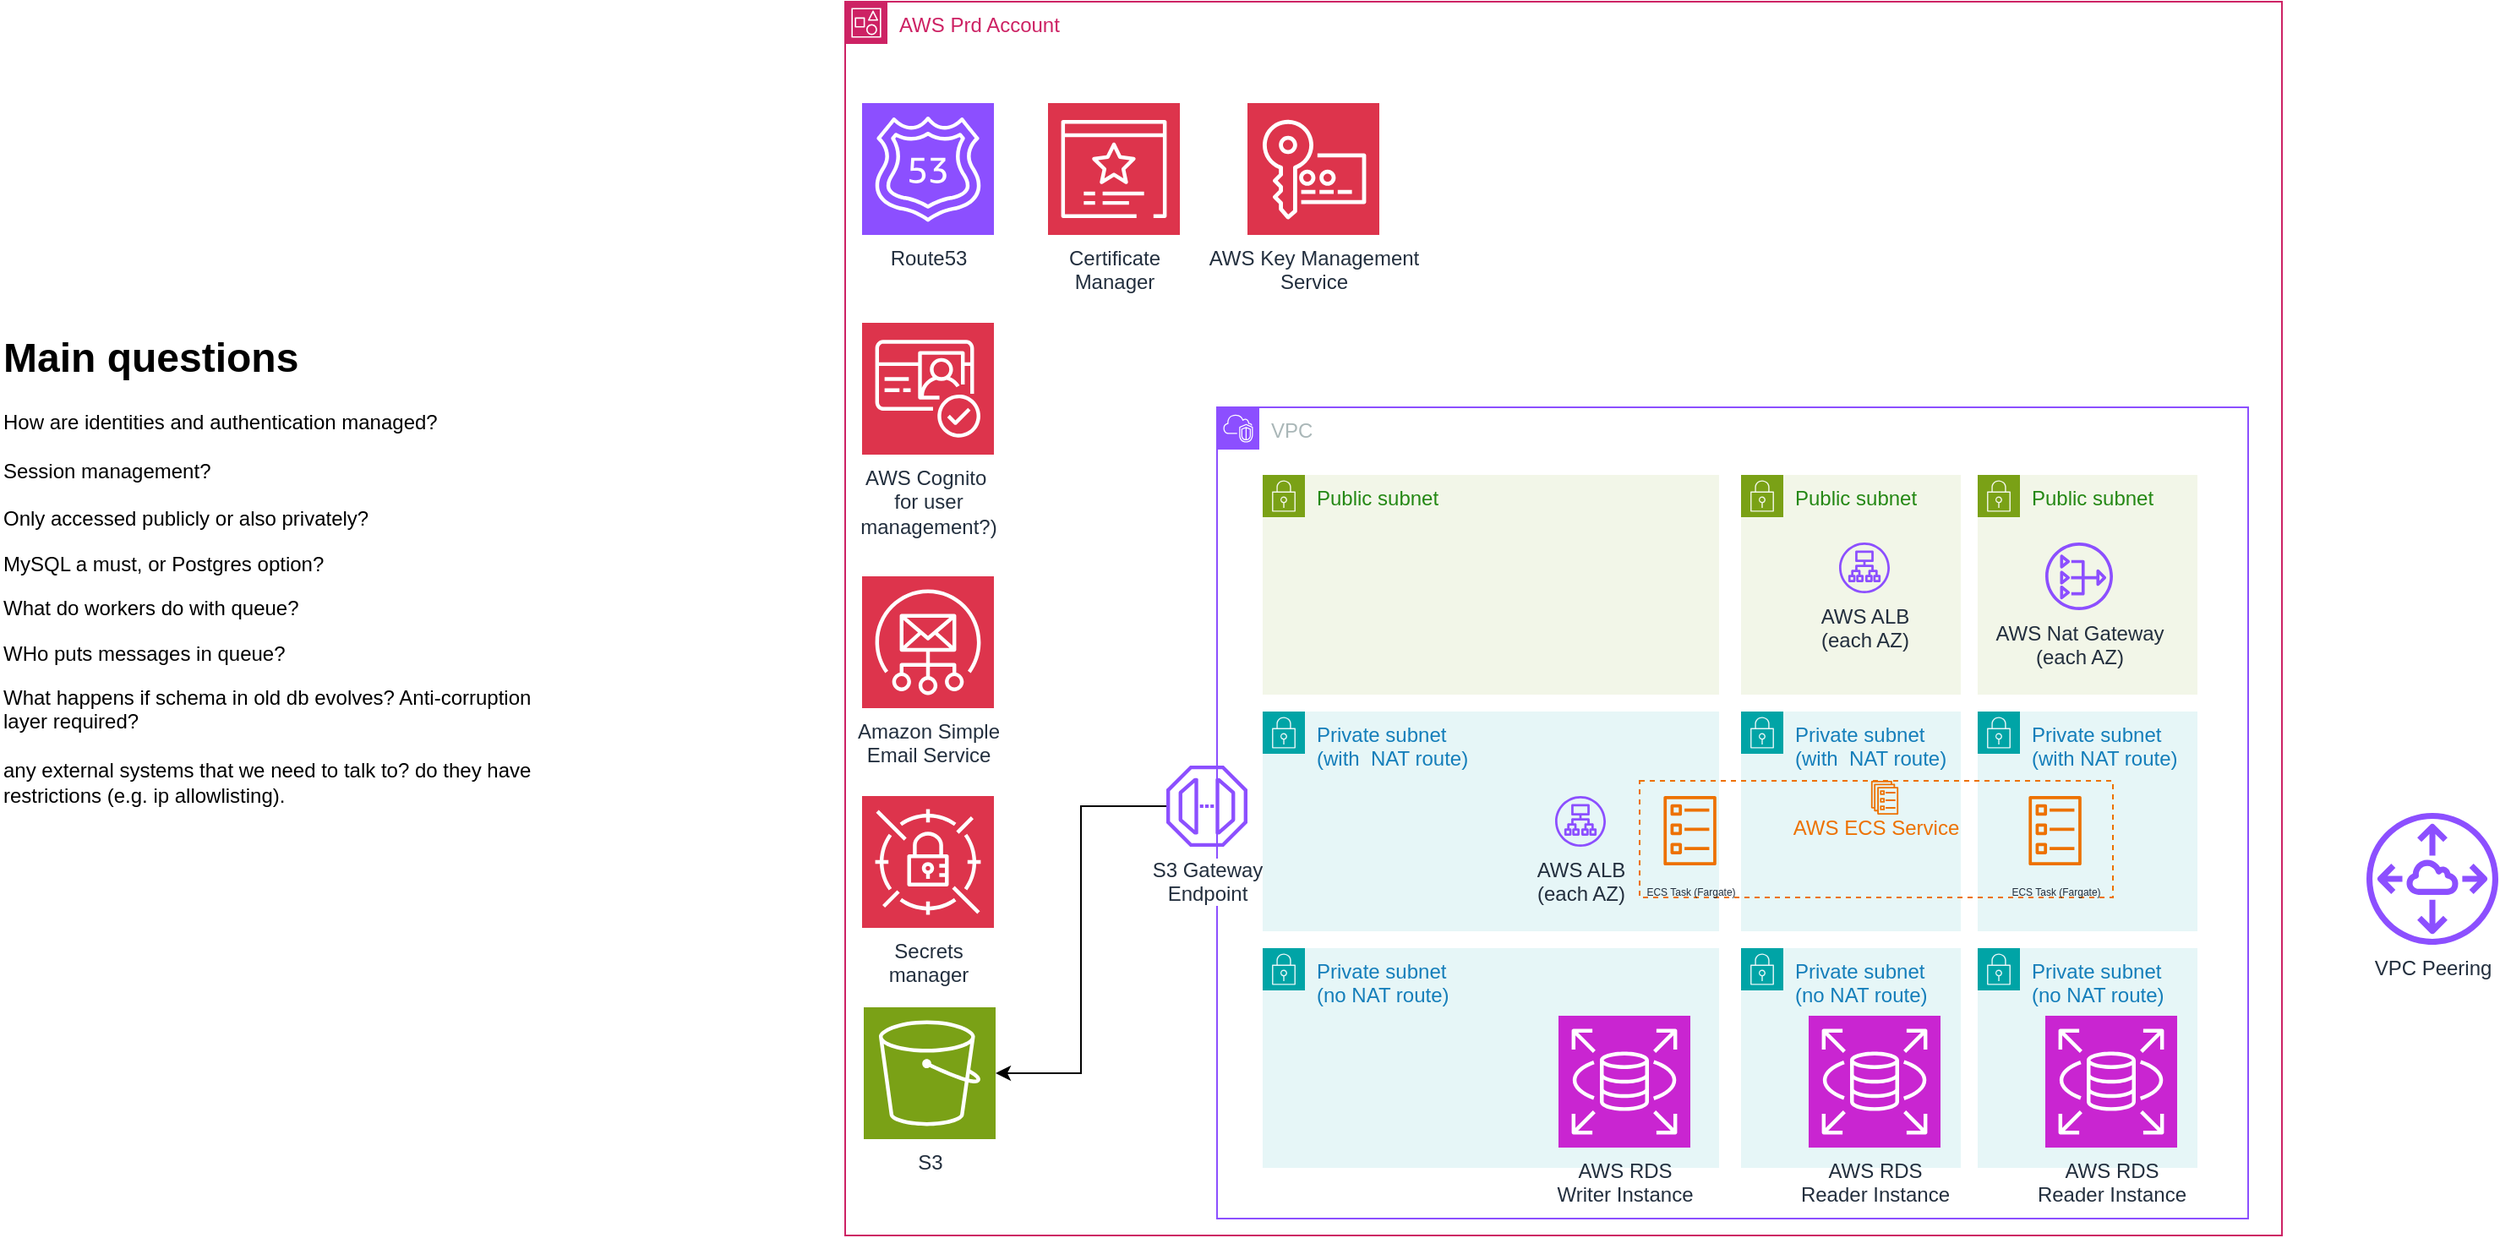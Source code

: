 <mxfile version="27.1.3">
  <diagram name="web-app" id="7FVg5mMptfWyBlxpJ3zD">
    <mxGraphModel dx="2907" dy="1952" grid="1" gridSize="10" guides="1" tooltips="1" connect="1" arrows="1" fold="1" page="1" pageScale="1" pageWidth="827" pageHeight="1169" math="0" shadow="0">
      <root>
        <mxCell id="0" />
        <mxCell id="1" value="new background" style="locked=1;" parent="0" />
        <mxCell id="7gcp-KZ2jk-KzHVOEvSe-1" value="AWS Prd Account" style="points=[[0,0],[0.25,0],[0.5,0],[0.75,0],[1,0],[1,0.25],[1,0.5],[1,0.75],[1,1],[0.75,1],[0.5,1],[0.25,1],[0,1],[0,0.75],[0,0.5],[0,0.25]];outlineConnect=0;gradientColor=none;html=1;whiteSpace=wrap;fontSize=12;fontStyle=0;container=1;pointerEvents=0;collapsible=0;recursiveResize=0;shape=mxgraph.aws4.group;grIcon=mxgraph.aws4.group_account;strokeColor=#CD2264;fillColor=none;verticalAlign=top;align=left;spacingLeft=30;fontColor=#CD2264;dashed=0;" parent="1" vertex="1">
          <mxGeometry x="-410" y="-10" width="850" height="730" as="geometry" />
        </mxCell>
        <mxCell id="7gcp-KZ2jk-KzHVOEvSe-18" value="new vpc" style="locked=1;" parent="0" />
        <mxCell id="7gcp-KZ2jk-KzHVOEvSe-19" value="VPC" style="points=[[0,0],[0.25,0],[0.5,0],[0.75,0],[1,0],[1,0.25],[1,0.5],[1,0.75],[1,1],[0.75,1],[0.5,1],[0.25,1],[0,1],[0,0.75],[0,0.5],[0,0.25]];outlineConnect=0;gradientColor=none;html=1;whiteSpace=wrap;fontSize=12;fontStyle=0;container=1;pointerEvents=0;collapsible=0;recursiveResize=0;shape=mxgraph.aws4.group;grIcon=mxgraph.aws4.group_vpc2;strokeColor=#8C4FFF;fillColor=none;verticalAlign=top;align=left;spacingLeft=30;fontColor=#AAB7B8;dashed=0;" parent="7gcp-KZ2jk-KzHVOEvSe-18" vertex="1">
          <mxGeometry x="-190" y="230" width="610" height="480" as="geometry" />
        </mxCell>
        <mxCell id="7gcp-KZ2jk-KzHVOEvSe-22" value="Public subnet" style="points=[[0,0],[0.25,0],[0.5,0],[0.75,0],[1,0],[1,0.25],[1,0.5],[1,0.75],[1,1],[0.75,1],[0.5,1],[0.25,1],[0,1],[0,0.75],[0,0.5],[0,0.25]];outlineConnect=0;gradientColor=none;html=1;whiteSpace=wrap;fontSize=12;fontStyle=0;container=1;pointerEvents=0;collapsible=0;recursiveResize=0;shape=mxgraph.aws4.group;grIcon=mxgraph.aws4.group_security_group;grStroke=0;strokeColor=#7AA116;fillColor=#F2F6E8;verticalAlign=top;align=left;spacingLeft=30;fontColor=#248814;dashed=0;" parent="7gcp-KZ2jk-KzHVOEvSe-19" vertex="1">
          <mxGeometry x="27" y="40" width="270" height="130" as="geometry" />
        </mxCell>
        <mxCell id="7gcp-KZ2jk-KzHVOEvSe-25" value="Private subnet&lt;br&gt;(with&amp;nbsp; NAT route)" style="points=[[0,0],[0.25,0],[0.5,0],[0.75,0],[1,0],[1,0.25],[1,0.5],[1,0.75],[1,1],[0.75,1],[0.5,1],[0.25,1],[0,1],[0,0.75],[0,0.5],[0,0.25]];outlineConnect=0;gradientColor=none;html=1;whiteSpace=wrap;fontSize=12;fontStyle=0;container=1;pointerEvents=0;collapsible=0;recursiveResize=0;shape=mxgraph.aws4.group;grIcon=mxgraph.aws4.group_security_group;grStroke=0;strokeColor=#00A4A6;fillColor=#E6F6F7;verticalAlign=top;align=left;spacingLeft=30;fontColor=#147EBA;dashed=0;" parent="7gcp-KZ2jk-KzHVOEvSe-19" vertex="1">
          <mxGeometry x="27" y="180" width="270" height="130" as="geometry" />
        </mxCell>
        <mxCell id="7gcp-KZ2jk-KzHVOEvSe-28" value="Private subnet&lt;br&gt;(no NAT route)" style="points=[[0,0],[0.25,0],[0.5,0],[0.75,0],[1,0],[1,0.25],[1,0.5],[1,0.75],[1,1],[0.75,1],[0.5,1],[0.25,1],[0,1],[0,0.75],[0,0.5],[0,0.25]];outlineConnect=0;gradientColor=none;html=1;whiteSpace=wrap;fontSize=12;fontStyle=0;container=1;pointerEvents=0;collapsible=0;recursiveResize=0;shape=mxgraph.aws4.group;grIcon=mxgraph.aws4.group_security_group;grStroke=0;strokeColor=#00A4A6;fillColor=#E6F6F7;verticalAlign=top;align=left;spacingLeft=30;fontColor=#147EBA;dashed=0;" parent="7gcp-KZ2jk-KzHVOEvSe-19" vertex="1">
          <mxGeometry x="27" y="320" width="270" height="130" as="geometry" />
        </mxCell>
        <mxCell id="7gcp-KZ2jk-KzHVOEvSe-23" value="Public subnet" style="points=[[0,0],[0.25,0],[0.5,0],[0.75,0],[1,0],[1,0.25],[1,0.5],[1,0.75],[1,1],[0.75,1],[0.5,1],[0.25,1],[0,1],[0,0.75],[0,0.5],[0,0.25]];outlineConnect=0;gradientColor=none;html=1;whiteSpace=wrap;fontSize=12;fontStyle=0;container=1;pointerEvents=0;collapsible=0;recursiveResize=0;shape=mxgraph.aws4.group;grIcon=mxgraph.aws4.group_security_group;grStroke=0;strokeColor=#7AA116;fillColor=#F2F6E8;verticalAlign=top;align=left;spacingLeft=30;fontColor=#248814;dashed=0;" parent="7gcp-KZ2jk-KzHVOEvSe-19" vertex="1">
          <mxGeometry x="310" y="40" width="130" height="130" as="geometry" />
        </mxCell>
        <mxCell id="7gcp-KZ2jk-KzHVOEvSe-24" value="Public subnet" style="points=[[0,0],[0.25,0],[0.5,0],[0.75,0],[1,0],[1,0.25],[1,0.5],[1,0.75],[1,1],[0.75,1],[0.5,1],[0.25,1],[0,1],[0,0.75],[0,0.5],[0,0.25]];outlineConnect=0;gradientColor=none;html=1;whiteSpace=wrap;fontSize=12;fontStyle=0;container=1;pointerEvents=0;collapsible=0;recursiveResize=0;shape=mxgraph.aws4.group;grIcon=mxgraph.aws4.group_security_group;grStroke=0;strokeColor=#7AA116;fillColor=#F2F6E8;verticalAlign=top;align=left;spacingLeft=30;fontColor=#248814;dashed=0;" parent="7gcp-KZ2jk-KzHVOEvSe-19" vertex="1">
          <mxGeometry x="450" y="40" width="130" height="130" as="geometry" />
        </mxCell>
        <mxCell id="9FbU15Thdnti-AI83fav-2" value="AWS Nat Gateway&lt;br&gt;(each AZ)" style="sketch=0;outlineConnect=0;fontColor=#232F3E;gradientColor=none;fillColor=#8C4FFF;strokeColor=none;dashed=0;verticalLabelPosition=bottom;verticalAlign=top;align=center;html=1;fontSize=12;fontStyle=0;aspect=fixed;pointerEvents=1;shape=mxgraph.aws4.nat_gateway;" vertex="1" parent="7gcp-KZ2jk-KzHVOEvSe-24">
          <mxGeometry x="40" y="40" width="40" height="40" as="geometry" />
        </mxCell>
        <mxCell id="7gcp-KZ2jk-KzHVOEvSe-26" value="Private subnet&lt;br&gt;(with&amp;nbsp; NAT route)" style="points=[[0,0],[0.25,0],[0.5,0],[0.75,0],[1,0],[1,0.25],[1,0.5],[1,0.75],[1,1],[0.75,1],[0.5,1],[0.25,1],[0,1],[0,0.75],[0,0.5],[0,0.25]];outlineConnect=0;gradientColor=none;html=1;whiteSpace=wrap;fontSize=12;fontStyle=0;container=1;pointerEvents=0;collapsible=0;recursiveResize=0;shape=mxgraph.aws4.group;grIcon=mxgraph.aws4.group_security_group;grStroke=0;strokeColor=#00A4A6;fillColor=#E6F6F7;verticalAlign=top;align=left;spacingLeft=30;fontColor=#147EBA;dashed=0;" parent="7gcp-KZ2jk-KzHVOEvSe-19" vertex="1">
          <mxGeometry x="310" y="180" width="130" height="130" as="geometry" />
        </mxCell>
        <mxCell id="7gcp-KZ2jk-KzHVOEvSe-27" value="Private subnet&lt;br&gt;(with NAT route)" style="points=[[0,0],[0.25,0],[0.5,0],[0.75,0],[1,0],[1,0.25],[1,0.5],[1,0.75],[1,1],[0.75,1],[0.5,1],[0.25,1],[0,1],[0,0.75],[0,0.5],[0,0.25]];outlineConnect=0;gradientColor=none;html=1;whiteSpace=wrap;fontSize=12;fontStyle=0;container=1;pointerEvents=0;collapsible=0;recursiveResize=0;shape=mxgraph.aws4.group;grIcon=mxgraph.aws4.group_security_group;grStroke=0;strokeColor=#00A4A6;fillColor=#E6F6F7;verticalAlign=top;align=left;spacingLeft=30;fontColor=#147EBA;dashed=0;" parent="7gcp-KZ2jk-KzHVOEvSe-19" vertex="1">
          <mxGeometry x="450" y="180" width="130" height="130" as="geometry" />
        </mxCell>
        <mxCell id="7gcp-KZ2jk-KzHVOEvSe-29" value="Private subnet&lt;br&gt;(no NAT route)" style="points=[[0,0],[0.25,0],[0.5,0],[0.75,0],[1,0],[1,0.25],[1,0.5],[1,0.75],[1,1],[0.75,1],[0.5,1],[0.25,1],[0,1],[0,0.75],[0,0.5],[0,0.25]];outlineConnect=0;gradientColor=none;html=1;whiteSpace=wrap;fontSize=12;fontStyle=0;container=1;pointerEvents=0;collapsible=0;recursiveResize=0;shape=mxgraph.aws4.group;grIcon=mxgraph.aws4.group_security_group;grStroke=0;strokeColor=#00A4A6;fillColor=#E6F6F7;verticalAlign=top;align=left;spacingLeft=30;fontColor=#147EBA;dashed=0;" parent="7gcp-KZ2jk-KzHVOEvSe-19" vertex="1">
          <mxGeometry x="310" y="320" width="130" height="130" as="geometry" />
        </mxCell>
        <mxCell id="7gcp-KZ2jk-KzHVOEvSe-30" value="Private subnet&lt;br&gt;(no NAT route)" style="points=[[0,0],[0.25,0],[0.5,0],[0.75,0],[1,0],[1,0.25],[1,0.5],[1,0.75],[1,1],[0.75,1],[0.5,1],[0.25,1],[0,1],[0,0.75],[0,0.5],[0,0.25]];outlineConnect=0;gradientColor=none;html=1;whiteSpace=wrap;fontSize=12;fontStyle=0;container=1;pointerEvents=0;collapsible=0;recursiveResize=0;shape=mxgraph.aws4.group;grIcon=mxgraph.aws4.group_security_group;grStroke=0;strokeColor=#00A4A6;fillColor=#E6F6F7;verticalAlign=top;align=left;spacingLeft=30;fontColor=#147EBA;dashed=0;" parent="7gcp-KZ2jk-KzHVOEvSe-19" vertex="1">
          <mxGeometry x="450" y="320" width="130" height="130" as="geometry" />
        </mxCell>
        <mxCell id="9FbU15Thdnti-AI83fav-3" value="VPC Peering" style="sketch=0;outlineConnect=0;fontColor=#232F3E;gradientColor=none;fillColor=#8C4FFF;strokeColor=none;dashed=0;verticalLabelPosition=bottom;verticalAlign=top;align=center;html=1;fontSize=12;fontStyle=0;aspect=fixed;pointerEvents=1;shape=mxgraph.aws4.peering;" vertex="1" parent="7gcp-KZ2jk-KzHVOEvSe-18">
          <mxGeometry x="490" y="470" width="78" height="78" as="geometry" />
        </mxCell>
        <mxCell id="7gcp-KZ2jk-KzHVOEvSe-4" value="new webapp" style="" parent="0" />
        <mxCell id="7gcp-KZ2jk-KzHVOEvSe-21" value="AWS ALB&lt;br&gt;(each AZ)" style="sketch=0;outlineConnect=0;fontColor=#232F3E;gradientColor=none;fillColor=#8C4FFF;strokeColor=none;dashed=0;verticalLabelPosition=bottom;verticalAlign=top;align=center;html=1;fontSize=12;fontStyle=0;aspect=fixed;pointerEvents=1;shape=mxgraph.aws4.application_load_balancer;container=1;" parent="7gcp-KZ2jk-KzHVOEvSe-4" vertex="1" collapsed="1">
          <mxGeometry x="-20" y="460" width="90" height="30" as="geometry">
            <mxRectangle x="170" y="450" width="78" height="78" as="alternateBounds" />
          </mxGeometry>
        </mxCell>
        <mxCell id="7gcp-KZ2jk-KzHVOEvSe-35" value="" style="sketch=0;outlineConnect=0;fontColor=#232F3E;gradientColor=none;fillColor=#ED7100;strokeColor=none;dashed=0;verticalLabelPosition=bottom;verticalAlign=top;align=center;html=1;fontSize=12;fontStyle=0;aspect=fixed;pointerEvents=1;shape=mxgraph.aws4.ecs_service;container=1;" parent="7gcp-KZ2jk-KzHVOEvSe-21" vertex="1" collapsed="1">
          <mxGeometry x="87.5" y="-9" width="25" height="20" as="geometry">
            <mxRectangle x="200" y="472" width="39" height="48" as="alternateBounds" />
          </mxGeometry>
        </mxCell>
        <mxCell id="7gcp-KZ2jk-KzHVOEvSe-37" value="" style="group" parent="7gcp-KZ2jk-KzHVOEvSe-4" vertex="1" connectable="0">
          <mxGeometry x="70" y="451" width="270" height="69" as="geometry" />
        </mxCell>
        <mxCell id="7gcp-KZ2jk-KzHVOEvSe-34" value="&lt;br&gt;&lt;font style=&quot;color: light-dark(rgb(237, 113, 0), rgb(132, 148, 170));&quot;&gt;AWS ECS Service&lt;/font&gt;" style="fillColor=none;strokeColor=light-dark(#ED7100,#8494AA);dashed=1;verticalAlign=top;fontStyle=0;fontColor=#5A6C86;whiteSpace=wrap;html=1;" parent="7gcp-KZ2jk-KzHVOEvSe-37" vertex="1">
          <mxGeometry x="-10" width="280" height="69" as="geometry" />
        </mxCell>
        <mxCell id="7gcp-KZ2jk-KzHVOEvSe-32" value="" style="sketch=0;outlineConnect=0;fontColor=#232F3E;gradientColor=none;fillColor=#ED7100;strokeColor=none;dashed=0;verticalLabelPosition=bottom;verticalAlign=top;align=center;html=1;fontSize=12;fontStyle=0;aspect=fixed;pointerEvents=1;shape=mxgraph.aws4.ecs_service;container=1;" parent="7gcp-KZ2jk-KzHVOEvSe-37" vertex="1" collapsed="1">
          <mxGeometry x="122.5" width="25" height="20" as="geometry">
            <mxRectangle x="122.5" width="39" height="48" as="alternateBounds" />
          </mxGeometry>
        </mxCell>
        <mxCell id="7gcp-KZ2jk-KzHVOEvSe-38" value="&lt;font style=&quot;font-size: 6px;&quot;&gt;ECS Task (Fargate)&lt;/font&gt;" style="sketch=0;outlineConnect=0;fontColor=#232F3E;gradientColor=none;fillColor=#ED7100;strokeColor=none;dashed=0;verticalLabelPosition=bottom;verticalAlign=top;align=center;html=1;fontSize=12;fontStyle=0;aspect=fixed;pointerEvents=1;shape=mxgraph.aws4.ecs_task;" parent="7gcp-KZ2jk-KzHVOEvSe-37" vertex="1">
          <mxGeometry x="4" y="9" width="31.6" height="41" as="geometry" />
        </mxCell>
        <mxCell id="7gcp-KZ2jk-KzHVOEvSe-40" value="&lt;font style=&quot;font-size: 6px;&quot;&gt;ECS Task (Fargate)&lt;/font&gt;" style="sketch=0;outlineConnect=0;fontColor=#232F3E;gradientColor=none;fillColor=#ED7100;strokeColor=none;dashed=0;verticalLabelPosition=bottom;verticalAlign=top;align=center;html=1;fontSize=12;fontStyle=0;aspect=fixed;pointerEvents=1;shape=mxgraph.aws4.ecs_task;" parent="7gcp-KZ2jk-KzHVOEvSe-37" vertex="1">
          <mxGeometry x="220" y="9" width="31.6" height="41" as="geometry" />
        </mxCell>
        <mxCell id="7gcp-KZ2jk-KzHVOEvSe-41" value="AWS RDS&lt;br&gt;Writer Instance" style="sketch=0;points=[[0,0,0],[0.25,0,0],[0.5,0,0],[0.75,0,0],[1,0,0],[0,1,0],[0.25,1,0],[0.5,1,0],[0.75,1,0],[1,1,0],[0,0.25,0],[0,0.5,0],[0,0.75,0],[1,0.25,0],[1,0.5,0],[1,0.75,0]];outlineConnect=0;fontColor=#232F3E;fillColor=#C925D1;strokeColor=#ffffff;dashed=0;verticalLabelPosition=bottom;verticalAlign=top;align=center;html=1;fontSize=12;fontStyle=0;aspect=fixed;shape=mxgraph.aws4.resourceIcon;resIcon=mxgraph.aws4.rds;" parent="7gcp-KZ2jk-KzHVOEvSe-4" vertex="1">
          <mxGeometry x="12" y="590" width="78" height="78" as="geometry" />
        </mxCell>
        <mxCell id="7gcp-KZ2jk-KzHVOEvSe-42" value="AWS RDS&lt;br&gt;Reader Instance" style="sketch=0;points=[[0,0,0],[0.25,0,0],[0.5,0,0],[0.75,0,0],[1,0,0],[0,1,0],[0.25,1,0],[0.5,1,0],[0.75,1,0],[1,1,0],[0,0.25,0],[0,0.5,0],[0,0.75,0],[1,0.25,0],[1,0.5,0],[1,0.75,0]];outlineConnect=0;fontColor=#232F3E;fillColor=#C925D1;strokeColor=#ffffff;dashed=0;verticalLabelPosition=bottom;verticalAlign=top;align=center;html=1;fontSize=12;fontStyle=0;aspect=fixed;shape=mxgraph.aws4.resourceIcon;resIcon=mxgraph.aws4.rds;" parent="7gcp-KZ2jk-KzHVOEvSe-4" vertex="1">
          <mxGeometry x="160" y="590" width="78" height="78" as="geometry" />
        </mxCell>
        <mxCell id="7gcp-KZ2jk-KzHVOEvSe-44" value="AWS RDS&lt;br&gt;Reader Instance" style="sketch=0;points=[[0,0,0],[0.25,0,0],[0.5,0,0],[0.75,0,0],[1,0,0],[0,1,0],[0.25,1,0],[0.5,1,0],[0.75,1,0],[1,1,0],[0,0.25,0],[0,0.5,0],[0,0.75,0],[1,0.25,0],[1,0.5,0],[1,0.75,0]];outlineConnect=0;fontColor=#232F3E;fillColor=#C925D1;strokeColor=#ffffff;dashed=0;verticalLabelPosition=bottom;verticalAlign=top;align=center;html=1;fontSize=12;fontStyle=0;aspect=fixed;shape=mxgraph.aws4.resourceIcon;resIcon=mxgraph.aws4.rds;" parent="7gcp-KZ2jk-KzHVOEvSe-4" vertex="1">
          <mxGeometry x="300" y="590" width="78" height="78" as="geometry" />
        </mxCell>
        <mxCell id="9FbU15Thdnti-AI83fav-10" value="AWS ALB&lt;br&gt;(each AZ)" style="sketch=0;outlineConnect=0;fontColor=#232F3E;gradientColor=none;fillColor=#8C4FFF;strokeColor=none;dashed=0;verticalLabelPosition=bottom;verticalAlign=top;align=center;html=1;fontSize=12;fontStyle=0;aspect=fixed;pointerEvents=1;shape=mxgraph.aws4.application_load_balancer;container=1;" vertex="1" collapsed="1" parent="7gcp-KZ2jk-KzHVOEvSe-4">
          <mxGeometry x="148" y="310" width="90" height="30" as="geometry">
            <mxRectangle x="170" y="450" width="78" height="78" as="alternateBounds" />
          </mxGeometry>
        </mxCell>
        <mxCell id="9FbU15Thdnti-AI83fav-11" value="" style="sketch=0;outlineConnect=0;fontColor=#232F3E;gradientColor=none;fillColor=#ED7100;strokeColor=none;dashed=0;verticalLabelPosition=bottom;verticalAlign=top;align=center;html=1;fontSize=12;fontStyle=0;aspect=fixed;pointerEvents=1;shape=mxgraph.aws4.ecs_service;container=1;" vertex="1" collapsed="1" parent="9FbU15Thdnti-AI83fav-10">
          <mxGeometry x="87.5" y="-9" width="25" height="20" as="geometry">
            <mxRectangle x="200" y="472" width="39" height="48" as="alternateBounds" />
          </mxGeometry>
        </mxCell>
        <mxCell id="9FbU15Thdnti-AI83fav-14" value="Route53" style="sketch=0;points=[[0,0,0],[0.25,0,0],[0.5,0,0],[0.75,0,0],[1,0,0],[0,1,0],[0.25,1,0],[0.5,1,0],[0.75,1,0],[1,1,0],[0,0.25,0],[0,0.5,0],[0,0.75,0],[1,0.25,0],[1,0.5,0],[1,0.75,0]];outlineConnect=0;fontColor=#232F3E;fillColor=#8C4FFF;strokeColor=#ffffff;dashed=0;verticalLabelPosition=bottom;verticalAlign=top;align=center;html=1;fontSize=12;fontStyle=0;aspect=fixed;shape=mxgraph.aws4.resourceIcon;resIcon=mxgraph.aws4.route_53;" vertex="1" parent="7gcp-KZ2jk-KzHVOEvSe-4">
          <mxGeometry x="-400" y="50" width="78" height="78" as="geometry" />
        </mxCell>
        <mxCell id="9FbU15Thdnti-AI83fav-53" value="AWS Cognito&amp;nbsp;&lt;br&gt;for user &lt;br&gt;management?)" style="sketch=0;points=[[0,0,0],[0.25,0,0],[0.5,0,0],[0.75,0,0],[1,0,0],[0,1,0],[0.25,1,0],[0.5,1,0],[0.75,1,0],[1,1,0],[0,0.25,0],[0,0.5,0],[0,0.75,0],[1,0.25,0],[1,0.5,0],[1,0.75,0]];outlineConnect=0;fontColor=#232F3E;fillColor=#DD344C;strokeColor=#ffffff;dashed=0;verticalLabelPosition=bottom;verticalAlign=top;align=center;html=1;fontSize=12;fontStyle=0;aspect=fixed;shape=mxgraph.aws4.resourceIcon;resIcon=mxgraph.aws4.cognito;" vertex="1" parent="7gcp-KZ2jk-KzHVOEvSe-4">
          <mxGeometry x="-400" y="180" width="78" height="78" as="geometry" />
        </mxCell>
        <mxCell id="9FbU15Thdnti-AI83fav-55" value="Amazon Simple &lt;br&gt;Email Service" style="sketch=0;points=[[0,0,0],[0.25,0,0],[0.5,0,0],[0.75,0,0],[1,0,0],[0,1,0],[0.25,1,0],[0.5,1,0],[0.75,1,0],[1,1,0],[0,0.25,0],[0,0.5,0],[0,0.75,0],[1,0.25,0],[1,0.5,0],[1,0.75,0]];outlineConnect=0;fontColor=#232F3E;fillColor=#DD344C;strokeColor=#ffffff;dashed=0;verticalLabelPosition=bottom;verticalAlign=top;align=center;html=1;fontSize=12;fontStyle=0;aspect=fixed;shape=mxgraph.aws4.resourceIcon;resIcon=mxgraph.aws4.simple_email_service;" vertex="1" parent="7gcp-KZ2jk-KzHVOEvSe-4">
          <mxGeometry x="-400" y="330" width="78" height="78" as="geometry" />
        </mxCell>
        <mxCell id="9FbU15Thdnti-AI83fav-73" value="Secrets &lt;br&gt;manager" style="sketch=0;points=[[0,0,0],[0.25,0,0],[0.5,0,0],[0.75,0,0],[1,0,0],[0,1,0],[0.25,1,0],[0.5,1,0],[0.75,1,0],[1,1,0],[0,0.25,0],[0,0.5,0],[0,0.75,0],[1,0.25,0],[1,0.5,0],[1,0.75,0]];outlineConnect=0;fontColor=#232F3E;fillColor=#DD344C;strokeColor=#ffffff;dashed=0;verticalLabelPosition=bottom;verticalAlign=top;align=center;html=1;fontSize=12;fontStyle=0;aspect=fixed;shape=mxgraph.aws4.resourceIcon;resIcon=mxgraph.aws4.secrets_manager;" vertex="1" parent="7gcp-KZ2jk-KzHVOEvSe-4">
          <mxGeometry x="-400" y="460" width="78" height="78" as="geometry" />
        </mxCell>
        <mxCell id="9FbU15Thdnti-AI83fav-74" value="Certificate &lt;br&gt;Manager" style="sketch=0;points=[[0,0,0],[0.25,0,0],[0.5,0,0],[0.75,0,0],[1,0,0],[0,1,0],[0.25,1,0],[0.5,1,0],[0.75,1,0],[1,1,0],[0,0.25,0],[0,0.5,0],[0,0.75,0],[1,0.25,0],[1,0.5,0],[1,0.75,0]];outlineConnect=0;fontColor=#232F3E;fillColor=#DD344C;strokeColor=#ffffff;dashed=0;verticalLabelPosition=bottom;verticalAlign=top;align=center;html=1;fontSize=12;fontStyle=0;aspect=fixed;shape=mxgraph.aws4.resourceIcon;resIcon=mxgraph.aws4.certificate_manager_3;" vertex="1" parent="7gcp-KZ2jk-KzHVOEvSe-4">
          <mxGeometry x="-290" y="50" width="78" height="78" as="geometry" />
        </mxCell>
        <mxCell id="9FbU15Thdnti-AI83fav-75" value="S3" style="sketch=0;points=[[0,0,0],[0.25,0,0],[0.5,0,0],[0.75,0,0],[1,0,0],[0,1,0],[0.25,1,0],[0.5,1,0],[0.75,1,0],[1,1,0],[0,0.25,0],[0,0.5,0],[0,0.75,0],[1,0.25,0],[1,0.5,0],[1,0.75,0]];outlineConnect=0;fontColor=#232F3E;fillColor=#7AA116;strokeColor=#ffffff;dashed=0;verticalLabelPosition=bottom;verticalAlign=top;align=center;html=1;fontSize=12;fontStyle=0;aspect=fixed;shape=mxgraph.aws4.resourceIcon;resIcon=mxgraph.aws4.s3;" vertex="1" parent="7gcp-KZ2jk-KzHVOEvSe-4">
          <mxGeometry x="-399" y="585" width="78" height="78" as="geometry" />
        </mxCell>
        <mxCell id="9FbU15Thdnti-AI83fav-76" value="&lt;span style=&quot;background-color: light-dark(#ffffff, var(--ge-dark-color, #121212));&quot;&gt;S3 Gateway &lt;br&gt;Endpoint&lt;/span&gt;" style="sketch=0;outlineConnect=0;fontColor=#232F3E;gradientColor=none;fillColor=#8C4FFF;strokeColor=none;dashed=0;verticalLabelPosition=bottom;verticalAlign=top;align=center;html=1;fontSize=12;fontStyle=0;aspect=fixed;pointerEvents=1;shape=mxgraph.aws4.endpoint;" vertex="1" parent="7gcp-KZ2jk-KzHVOEvSe-4">
          <mxGeometry x="-220" y="442" width="48" height="48" as="geometry" />
        </mxCell>
        <mxCell id="9FbU15Thdnti-AI83fav-77" style="edgeStyle=orthogonalEdgeStyle;rounded=0;orthogonalLoop=1;jettySize=auto;html=1;entryX=1;entryY=0.5;entryDx=0;entryDy=0;entryPerimeter=0;" edge="1" parent="7gcp-KZ2jk-KzHVOEvSe-4" source="9FbU15Thdnti-AI83fav-76" target="9FbU15Thdnti-AI83fav-75">
          <mxGeometry relative="1" as="geometry" />
        </mxCell>
        <mxCell id="9FbU15Thdnti-AI83fav-78" value="AWS Key Management&lt;br&gt;Service" style="sketch=0;points=[[0,0,0],[0.25,0,0],[0.5,0,0],[0.75,0,0],[1,0,0],[0,1,0],[0.25,1,0],[0.5,1,0],[0.75,1,0],[1,1,0],[0,0.25,0],[0,0.5,0],[0,0.75,0],[1,0.25,0],[1,0.5,0],[1,0.75,0]];outlineConnect=0;fontColor=#232F3E;fillColor=#DD344C;strokeColor=#ffffff;dashed=0;verticalLabelPosition=bottom;verticalAlign=top;align=center;html=1;fontSize=12;fontStyle=0;aspect=fixed;shape=mxgraph.aws4.resourceIcon;resIcon=mxgraph.aws4.key_management_service;" vertex="1" parent="7gcp-KZ2jk-KzHVOEvSe-4">
          <mxGeometry x="-172" y="50" width="78" height="78" as="geometry" />
        </mxCell>
        <mxCell id="9FbU15Thdnti-AI83fav-79" value="&lt;h1 style=&quot;margin-top: 0px;&quot;&gt;Main questions&lt;/h1&gt;&lt;p&gt;How are identities and authentication managed?&lt;br&gt;&lt;br&gt;Session management?&lt;br&gt;&lt;br&gt;Only accessed publicly or also privately?&lt;/p&gt;&lt;p&gt;MySQL a must, or Postgres option?&lt;/p&gt;&lt;p&gt;What do workers do with queue?&lt;/p&gt;&lt;p&gt;WHo puts messages in queue?&lt;br&gt;&lt;/p&gt;&lt;p&gt;What happens if schema in old db evolves? Anti-corruption layer required?&lt;br&gt;&lt;br&gt;any external systems that we need to talk to? do they have restrictions (e.g. ip allowlisting).&lt;br&gt;&lt;/p&gt;&lt;p&gt;&lt;br&gt;&lt;/p&gt;" style="text;html=1;whiteSpace=wrap;overflow=hidden;rounded=0;" vertex="1" parent="7gcp-KZ2jk-KzHVOEvSe-4">
          <mxGeometry x="-910" y="180" width="320" height="410" as="geometry" />
        </mxCell>
        <mxCell id="7gcp-KZ2jk-KzHVOEvSe-9" value="legacy background" style="locked=1;" parent="0" visible="0" />
        <mxCell id="7gcp-KZ2jk-KzHVOEvSe-10" value="Legacy AWS Account" style="points=[[0,0],[0.25,0],[0.5,0],[0.75,0],[1,0],[1,0.25],[1,0.5],[1,0.75],[1,1],[0.75,1],[0.5,1],[0.25,1],[0,1],[0,0.75],[0,0.5],[0,0.25]];outlineConnect=0;gradientColor=none;html=1;whiteSpace=wrap;fontSize=12;fontStyle=0;container=1;pointerEvents=0;collapsible=0;recursiveResize=0;shape=mxgraph.aws4.group;grIcon=mxgraph.aws4.group_account;strokeColor=#CD2264;fillColor=none;verticalAlign=top;align=left;spacingLeft=30;fontColor=#CD2264;dashed=0;" parent="7gcp-KZ2jk-KzHVOEvSe-9" vertex="1">
          <mxGeometry x="540" y="100" width="290" height="310" as="geometry" />
        </mxCell>
        <mxCell id="7gcp-KZ2jk-KzHVOEvSe-13" value="VPC" style="points=[[0,0],[0.25,0],[0.5,0],[0.75,0],[1,0],[1,0.25],[1,0.5],[1,0.75],[1,1],[0.75,1],[0.5,1],[0.25,1],[0,1],[0,0.75],[0,0.5],[0,0.25]];outlineConnect=0;gradientColor=none;html=1;whiteSpace=wrap;fontSize=12;fontStyle=0;container=1;pointerEvents=0;collapsible=0;recursiveResize=0;shape=mxgraph.aws4.group;grIcon=mxgraph.aws4.group_vpc2;strokeColor=#8C4FFF;fillColor=none;verticalAlign=top;align=left;spacingLeft=30;fontColor=#AAB7B8;dashed=0;" parent="7gcp-KZ2jk-KzHVOEvSe-9" vertex="1">
          <mxGeometry x="610" y="170" width="130" height="130" as="geometry" />
        </mxCell>
        <mxCell id="7gcp-KZ2jk-KzHVOEvSe-11" value="legacy webapp" style="locked=1;" parent="0" visible="0" />
        <mxCell id="7gcp-KZ2jk-KzHVOEvSe-14" value="" style="sketch=0;points=[[0,0,0],[0.25,0,0],[0.5,0,0],[0.75,0,0],[1,0,0],[0,1,0],[0.25,1,0],[0.5,1,0],[0.75,1,0],[1,1,0],[0,0.25,0],[0,0.5,0],[0,0.75,0],[1,0.25,0],[1,0.5,0],[1,0.75,0]];outlineConnect=0;fontColor=#232F3E;fillColor=#C925D1;strokeColor=#ffffff;dashed=0;verticalLabelPosition=bottom;verticalAlign=top;align=center;html=1;fontSize=12;fontStyle=0;aspect=fixed;shape=mxgraph.aws4.resourceIcon;resIcon=mxgraph.aws4.rds;" parent="7gcp-KZ2jk-KzHVOEvSe-11" vertex="1">
          <mxGeometry x="640" y="210" width="78" height="78" as="geometry" />
        </mxCell>
        <mxCell id="9FbU15Thdnti-AI83fav-24" value="option 1 traffic" style="" parent="0" visible="0" />
        <mxCell id="9FbU15Thdnti-AI83fav-25" style="edgeStyle=orthogonalEdgeStyle;rounded=0;orthogonalLoop=1;jettySize=auto;html=1;" edge="1" parent="9FbU15Thdnti-AI83fav-24" source="9FbU15Thdnti-AI83fav-26">
          <mxGeometry relative="1" as="geometry">
            <mxPoint x="10" y="475" as="targetPoint" />
            <Array as="points">
              <mxPoint x="-60" y="309" />
              <mxPoint x="-60" y="475" />
            </Array>
          </mxGeometry>
        </mxCell>
        <mxCell id="9FbU15Thdnti-AI83fav-54" style="edgeStyle=orthogonalEdgeStyle;rounded=0;orthogonalLoop=1;jettySize=auto;html=1;startArrow=classic;startFill=1;" edge="1" parent="9FbU15Thdnti-AI83fav-24" source="9FbU15Thdnti-AI83fav-26" target="9FbU15Thdnti-AI83fav-32">
          <mxGeometry relative="1" as="geometry" />
        </mxCell>
        <mxCell id="9FbU15Thdnti-AI83fav-26" value="Option 1:&lt;br&gt;API Gateway +&lt;br&gt;Private ALB via &lt;br&gt;VPC Link" style="sketch=0;points=[[0,0,0],[0.25,0,0],[0.5,0,0],[0.75,0,0],[1,0,0],[0,1,0],[0.25,1,0],[0.5,1,0],[0.75,1,0],[1,1,0],[0,0.25,0],[0,0.5,0],[0,0.75,0],[1,0.25,0],[1,0.5,0],[1,0.75,0]];outlineConnect=0;fontColor=#232F3E;fillColor=#8C4FFF;strokeColor=#ffffff;dashed=0;verticalLabelPosition=bottom;verticalAlign=top;align=center;html=1;fontSize=12;fontStyle=0;aspect=fixed;shape=mxgraph.aws4.resourceIcon;resIcon=mxgraph.aws4.api_gateway;" vertex="1" parent="9FbU15Thdnti-AI83fav-24">
          <mxGeometry x="-100" y="80" width="78" height="78" as="geometry" />
        </mxCell>
        <mxCell id="9FbU15Thdnti-AI83fav-30" style="edgeStyle=orthogonalEdgeStyle;rounded=0;orthogonalLoop=1;jettySize=auto;html=1;entryX=0.5;entryY=0;entryDx=0;entryDy=0;entryPerimeter=0;" edge="1" parent="9FbU15Thdnti-AI83fav-24" target="9FbU15Thdnti-AI83fav-26">
          <mxGeometry relative="1" as="geometry">
            <mxPoint x="-440" y="35" as="sourcePoint" />
          </mxGeometry>
        </mxCell>
        <mxCell id="9FbU15Thdnti-AI83fav-31" value="option 1" style="edgeLabel;html=1;align=center;verticalAlign=middle;resizable=0;points=[];" vertex="1" connectable="0" parent="9FbU15Thdnti-AI83fav-30">
          <mxGeometry x="0.472" y="1" relative="1" as="geometry">
            <mxPoint as="offset" />
          </mxGeometry>
        </mxCell>
        <mxCell id="9FbU15Thdnti-AI83fav-32" value="AWS WAF" style="sketch=0;points=[[0,0,0],[0.25,0,0],[0.5,0,0],[0.75,0,0],[1,0,0],[0,1,0],[0.25,1,0],[0.5,1,0],[0.75,1,0],[1,1,0],[0,0.25,0],[0,0.5,0],[0,0.75,0],[1,0.25,0],[1,0.5,0],[1,0.75,0]];outlineConnect=0;fontColor=#232F3E;fillColor=#DD344C;strokeColor=#ffffff;dashed=0;verticalLabelPosition=bottom;verticalAlign=top;align=center;html=1;fontSize=12;fontStyle=0;aspect=fixed;shape=mxgraph.aws4.resourceIcon;resIcon=mxgraph.aws4.waf;" vertex="1" parent="9FbU15Thdnti-AI83fav-24">
          <mxGeometry x="-220" y="80" width="78" height="78" as="geometry" />
        </mxCell>
        <mxCell id="9FbU15Thdnti-AI83fav-50" value="private traffic" style="locked=1;" parent="0" visible="0" />
        <mxCell id="9FbU15Thdnti-AI83fav-52" style="edgeStyle=orthogonalEdgeStyle;rounded=0;orthogonalLoop=1;jettySize=auto;html=1;" edge="1" parent="9FbU15Thdnti-AI83fav-50">
          <mxGeometry relative="1" as="geometry">
            <mxPoint x="9" y="477" as="targetPoint" />
            <mxPoint x="-97" y="477" as="sourcePoint" />
          </mxGeometry>
        </mxCell>
        <mxCell id="9FbU15Thdnti-AI83fav-33" value="external services" style="locked=1;" parent="0" visible="0" />
        <mxCell id="9FbU15Thdnti-AI83fav-34" style="edgeStyle=orthogonalEdgeStyle;rounded=0;orthogonalLoop=1;jettySize=auto;html=1;" edge="1" parent="9FbU15Thdnti-AI83fav-33" source="9FbU15Thdnti-AI83fav-35" target="9FbU15Thdnti-AI83fav-36">
          <mxGeometry relative="1" as="geometry" />
        </mxCell>
        <mxCell id="9FbU15Thdnti-AI83fav-35" value="Public Service" style="sketch=0;outlineConnect=0;fontColor=#232F3E;gradientColor=none;fillColor=#232F3D;strokeColor=none;dashed=0;verticalLabelPosition=bottom;verticalAlign=top;align=center;html=1;fontSize=12;fontStyle=0;aspect=fixed;pointerEvents=1;shape=mxgraph.aws4.generic_application;" vertex="1" parent="9FbU15Thdnti-AI83fav-33">
          <mxGeometry x="-700" y="-10" width="78" height="78" as="geometry" />
        </mxCell>
        <mxCell id="9FbU15Thdnti-AI83fav-36" value="Internet" style="sketch=0;outlineConnect=0;fontColor=#232F3E;gradientColor=none;fillColor=#232F3D;strokeColor=none;dashed=0;verticalLabelPosition=bottom;verticalAlign=top;align=center;html=1;fontSize=12;fontStyle=0;aspect=fixed;pointerEvents=1;shape=mxgraph.aws4.internet_alt1;" vertex="1" parent="9FbU15Thdnti-AI83fav-33">
          <mxGeometry x="-522" y="5" width="78" height="48" as="geometry" />
        </mxCell>
        <mxCell id="9FbU15Thdnti-AI83fav-48" value="Private &lt;br&gt;Service" style="sketch=0;outlineConnect=0;fontColor=#232F3E;gradientColor=none;fillColor=#232F3D;strokeColor=none;dashed=0;verticalLabelPosition=bottom;verticalAlign=top;align=center;html=1;fontSize=12;fontStyle=0;aspect=fixed;pointerEvents=1;shape=mxgraph.aws4.generic_application;" vertex="1" parent="9FbU15Thdnti-AI83fav-33">
          <mxGeometry x="-140" y="460" width="44" height="44" as="geometry" />
        </mxCell>
        <mxCell id="9FbU15Thdnti-AI83fav-37" value="option 2 public traffic" style="locked=1;" parent="0" visible="0" />
        <mxCell id="9FbU15Thdnti-AI83fav-43" style="edgeStyle=orthogonalEdgeStyle;rounded=0;orthogonalLoop=1;jettySize=auto;html=1;entryX=0.5;entryY=0;entryDx=0;entryDy=0;entryPerimeter=0;" edge="1" parent="9FbU15Thdnti-AI83fav-37" target="9FbU15Thdnti-AI83fav-46">
          <mxGeometry relative="1" as="geometry">
            <mxPoint x="-440" y="35" as="sourcePoint" />
          </mxGeometry>
        </mxCell>
        <mxCell id="9FbU15Thdnti-AI83fav-44" style="edgeStyle=orthogonalEdgeStyle;rounded=0;orthogonalLoop=1;jettySize=auto;html=1;startArrow=classic;startFill=1;" edge="1" parent="9FbU15Thdnti-AI83fav-37" source="9FbU15Thdnti-AI83fav-46" target="9FbU15Thdnti-AI83fav-47">
          <mxGeometry relative="1" as="geometry" />
        </mxCell>
        <mxCell id="9FbU15Thdnti-AI83fav-45" style="edgeStyle=orthogonalEdgeStyle;rounded=0;orthogonalLoop=1;jettySize=auto;html=1;" edge="1" parent="9FbU15Thdnti-AI83fav-37" source="9FbU15Thdnti-AI83fav-46">
          <mxGeometry relative="1" as="geometry">
            <mxPoint x="191.919" y="310" as="targetPoint" />
          </mxGeometry>
        </mxCell>
        <mxCell id="9FbU15Thdnti-AI83fav-46" value="Option 2:&lt;br&gt;optional cloudfront &lt;br&gt;(would not recommend) +&lt;br&gt;AWS ALB" style="sketch=0;points=[[0,0,0],[0.25,0,0],[0.5,0,0],[0.75,0,0],[1,0,0],[0,1,0],[0.25,1,0],[0.5,1,0],[0.75,1,0],[1,1,0],[0,0.25,0],[0,0.5,0],[0,0.75,0],[1,0.25,0],[1,0.5,0],[1,0.75,0]];outlineConnect=0;fontColor=#232F3E;fillColor=#8C4FFF;strokeColor=#ffffff;dashed=0;verticalLabelPosition=bottom;verticalAlign=top;align=center;html=1;fontSize=12;fontStyle=0;aspect=fixed;shape=mxgraph.aws4.resourceIcon;resIcon=mxgraph.aws4.cloudfront;labelBackgroundColor=default;" vertex="1" parent="9FbU15Thdnti-AI83fav-37">
          <mxGeometry x="152.919" y="70" width="78" height="78" as="geometry" />
        </mxCell>
        <mxCell id="9FbU15Thdnti-AI83fav-47" value="AWS WAF" style="sketch=0;points=[[0,0,0],[0.25,0,0],[0.5,0,0],[0.75,0,0],[1,0,0],[0,1,0],[0.25,1,0],[0.5,1,0],[0.75,1,0],[1,1,0],[0,0.25,0],[0,0.5,0],[0,0.75,0],[1,0.25,0],[1,0.5,0],[1,0.75,0]];outlineConnect=0;fontColor=#232F3E;fillColor=#DD344C;strokeColor=#ffffff;dashed=0;verticalLabelPosition=bottom;verticalAlign=top;align=center;html=1;fontSize=12;fontStyle=0;aspect=fixed;shape=mxgraph.aws4.resourceIcon;resIcon=mxgraph.aws4.waf;" vertex="1" parent="9FbU15Thdnti-AI83fav-37">
          <mxGeometry x="28.919" y="70" width="78" height="78" as="geometry" />
        </mxCell>
        <mxCell id="9FbU15Thdnti-AI83fav-58" value="queue traffic" style="locked=1;" parent="0" visible="0" />
        <mxCell id="9FbU15Thdnti-AI83fav-61" style="edgeStyle=orthogonalEdgeStyle;rounded=0;orthogonalLoop=1;jettySize=auto;html=1;" edge="1" parent="9FbU15Thdnti-AI83fav-58">
          <mxGeometry relative="1" as="geometry">
            <mxPoint x="-530" y="500" as="sourcePoint" />
            <mxPoint x="-400" y="490" as="targetPoint" />
            <Array as="points">
              <mxPoint x="-510" y="490" />
            </Array>
          </mxGeometry>
        </mxCell>
        <mxCell id="9FbU15Thdnti-AI83fav-62" value="who puts messages in?" style="edgeLabel;html=1;align=center;verticalAlign=middle;resizable=0;points=[];" vertex="1" connectable="0" parent="9FbU15Thdnti-AI83fav-61">
          <mxGeometry x="-0.557" y="-5" relative="1" as="geometry">
            <mxPoint as="offset" />
          </mxGeometry>
        </mxCell>
        <mxCell id="9FbU15Thdnti-AI83fav-63" style="edgeStyle=orthogonalEdgeStyle;rounded=0;orthogonalLoop=1;jettySize=auto;html=1;entryX=0.5;entryY=1;entryDx=0;entryDy=0;" edge="1" parent="9FbU15Thdnti-AI83fav-58" source="9FbU15Thdnti-AI83fav-65">
          <mxGeometry relative="1" as="geometry">
            <mxPoint x="200" y="520" as="targetPoint" />
            <Array as="points">
              <mxPoint x="-220" y="490" />
              <mxPoint x="-220" y="540" />
              <mxPoint x="200" y="540" />
            </Array>
          </mxGeometry>
        </mxCell>
        <mxCell id="9FbU15Thdnti-AI83fav-64" value="poll queue" style="edgeLabel;html=1;align=center;verticalAlign=middle;resizable=0;points=[];" vertex="1" connectable="0" parent="9FbU15Thdnti-AI83fav-63">
          <mxGeometry x="-0.557" y="-5" relative="1" as="geometry">
            <mxPoint as="offset" />
          </mxGeometry>
        </mxCell>
        <mxCell id="9FbU15Thdnti-AI83fav-65" value="Amazon SQS" style="sketch=0;points=[[0,0,0],[0.25,0,0],[0.5,0,0],[0.75,0,0],[1,0,0],[0,1,0],[0.25,1,0],[0.5,1,0],[0.75,1,0],[1,1,0],[0,0.25,0],[0,0.5,0],[0,0.75,0],[1,0.25,0],[1,0.5,0],[1,0.75,0]];outlineConnect=0;fontColor=#232F3E;fillColor=#E7157B;strokeColor=#ffffff;dashed=0;verticalLabelPosition=bottom;verticalAlign=top;align=center;html=1;fontSize=12;fontStyle=0;aspect=fixed;shape=mxgraph.aws4.resourceIcon;resIcon=mxgraph.aws4.sqs;" vertex="1" parent="9FbU15Thdnti-AI83fav-58">
          <mxGeometry x="-400" y="451" width="78" height="78" as="geometry" />
        </mxCell>
        <mxCell id="9FbU15Thdnti-AI83fav-66" value="logging and monitoring" style="locked=1;" parent="0" visible="0" />
        <mxCell id="9FbU15Thdnti-AI83fav-69" style="edgeStyle=orthogonalEdgeStyle;rounded=0;orthogonalLoop=1;jettySize=auto;html=1;" edge="1" parent="9FbU15Thdnti-AI83fav-66" target="9FbU15Thdnti-AI83fav-67">
          <mxGeometry relative="1" as="geometry">
            <mxPoint x="220" y="520" as="sourcePoint" />
            <Array as="points">
              <mxPoint x="220" y="520" />
              <mxPoint x="220" y="540" />
              <mxPoint x="-270" y="540" />
              <mxPoint x="-270" y="609" />
            </Array>
          </mxGeometry>
        </mxCell>
        <mxCell id="9FbU15Thdnti-AI83fav-70" value="push logs" style="edgeLabel;html=1;align=center;verticalAlign=middle;resizable=0;points=[];" vertex="1" connectable="0" parent="9FbU15Thdnti-AI83fav-69">
          <mxGeometry x="-0.614" y="3" relative="1" as="geometry">
            <mxPoint x="-348" y="-3" as="offset" />
          </mxGeometry>
        </mxCell>
        <mxCell id="9FbU15Thdnti-AI83fav-67" value="CloudWatch &lt;br&gt;Logs &amp;amp;&amp;nbsp;&lt;br&gt;Metrics" style="sketch=0;points=[[0,0,0],[0.25,0,0],[0.5,0,0],[0.75,0,0],[1,0,0],[0,1,0],[0.25,1,0],[0.5,1,0],[0.75,1,0],[1,1,0],[0,0.25,0],[0,0.5,0],[0,0.75,0],[1,0.25,0],[1,0.5,0],[1,0.75,0]];points=[[0,0,0],[0.25,0,0],[0.5,0,0],[0.75,0,0],[1,0,0],[0,1,0],[0.25,1,0],[0.5,1,0],[0.75,1,0],[1,1,0],[0,0.25,0],[0,0.5,0],[0,0.75,0],[1,0.25,0],[1,0.5,0],[1,0.75,0]];outlineConnect=0;fontColor=#232F3E;fillColor=#E7157B;strokeColor=#ffffff;dashed=0;verticalLabelPosition=bottom;verticalAlign=top;align=center;html=1;fontSize=12;fontStyle=0;aspect=fixed;shape=mxgraph.aws4.resourceIcon;resIcon=mxgraph.aws4.cloudwatch_2;" vertex="1" parent="9FbU15Thdnti-AI83fav-66">
          <mxGeometry x="-400" y="570" width="78" height="78" as="geometry" />
        </mxCell>
      </root>
    </mxGraphModel>
  </diagram>
</mxfile>
